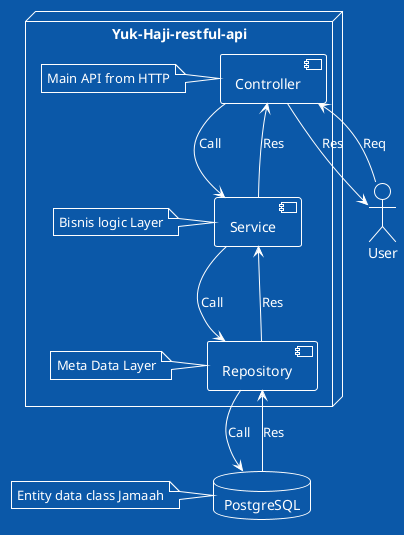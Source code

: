 @startuml
!theme amiga
actor "User" as user

node "Yuk-Haji-restful-api" {
    component "Controller" as controller
    note left of controller: Main API from HTTP

    component "Service" as service
    note left of service: Bisnis logic Layer

    component "Repository" as repository
    note left of repository:  Meta Data Layer
}

database "PostgreSQL" as database
note left of database: Entity data class Jamaah

user --> controller: Req
controller --> service: Call
service --> repository: Call
repository --> database: Call

database --> repository: Res
repository --> service: Res
service --> controller: Res
controller --> user: Res

@enduml